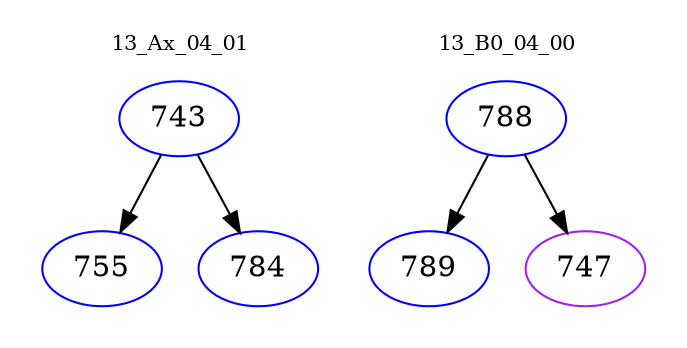 digraph{
subgraph cluster_0 {
color = white
label = "13_Ax_04_01";
fontsize=10;
T0_743 [label="743", color="blue"]
T0_743 -> T0_755 [color="black"]
T0_755 [label="755", color="blue"]
T0_743 -> T0_784 [color="black"]
T0_784 [label="784", color="blue"]
}
subgraph cluster_1 {
color = white
label = "13_B0_04_00";
fontsize=10;
T1_788 [label="788", color="blue"]
T1_788 -> T1_789 [color="black"]
T1_789 [label="789", color="blue"]
T1_788 -> T1_747 [color="black"]
T1_747 [label="747", color="purple"]
}
}
